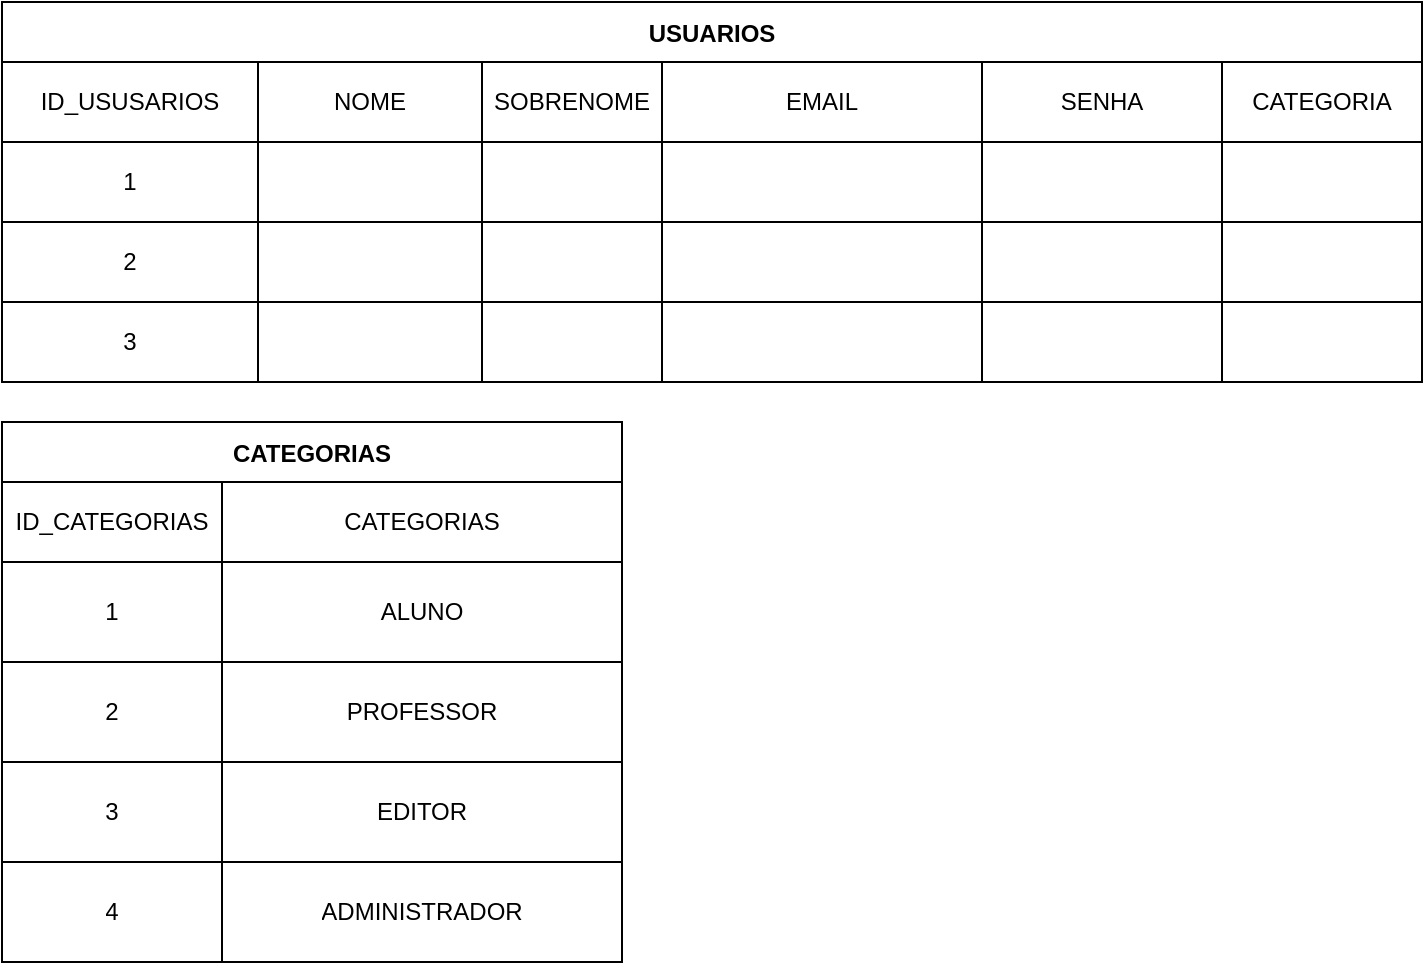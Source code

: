 <mxfile version="15.5.6" type="device"><diagram id="S76F3h9vIZMrt7ZCmirH" name="Page-1"><mxGraphModel dx="868" dy="442" grid="1" gridSize="10" guides="1" tooltips="1" connect="1" arrows="1" fold="1" page="1" pageScale="1" pageWidth="827" pageHeight="1169" math="0" shadow="0"><root><mxCell id="0"/><mxCell id="1" parent="0"/><mxCell id="-a7eWrtDAV1ArTxEYfs7-86" value="CATEGORIAS" style="shape=table;startSize=30;container=1;collapsible=0;childLayout=tableLayout;fontStyle=1;align=center;pointerEvents=1;" vertex="1" parent="1"><mxGeometry x="10" y="220" width="310" height="270" as="geometry"/></mxCell><mxCell id="-a7eWrtDAV1ArTxEYfs7-87" value="" style="shape=partialRectangle;html=1;whiteSpace=wrap;collapsible=0;dropTarget=0;pointerEvents=0;fillColor=none;top=0;left=0;bottom=0;right=0;points=[[0,0.5],[1,0.5]];portConstraint=eastwest;" vertex="1" parent="-a7eWrtDAV1ArTxEYfs7-86"><mxGeometry y="30" width="310" height="40" as="geometry"/></mxCell><mxCell id="-a7eWrtDAV1ArTxEYfs7-88" value="ID_CATEGORIAS" style="shape=partialRectangle;html=1;whiteSpace=wrap;connectable=0;fillColor=none;top=0;left=0;bottom=0;right=0;overflow=hidden;pointerEvents=1;" vertex="1" parent="-a7eWrtDAV1ArTxEYfs7-87"><mxGeometry width="110" height="40" as="geometry"><mxRectangle width="110" height="40" as="alternateBounds"/></mxGeometry></mxCell><mxCell id="-a7eWrtDAV1ArTxEYfs7-89" value="CATEGORIAS" style="shape=partialRectangle;html=1;whiteSpace=wrap;connectable=0;fillColor=none;top=0;left=0;bottom=0;right=0;overflow=hidden;pointerEvents=1;" vertex="1" parent="-a7eWrtDAV1ArTxEYfs7-87"><mxGeometry x="110" width="200" height="40" as="geometry"><mxRectangle width="200" height="40" as="alternateBounds"/></mxGeometry></mxCell><mxCell id="-a7eWrtDAV1ArTxEYfs7-91" value="" style="shape=partialRectangle;html=1;whiteSpace=wrap;collapsible=0;dropTarget=0;pointerEvents=0;fillColor=none;top=0;left=0;bottom=0;right=0;points=[[0,0.5],[1,0.5]];portConstraint=eastwest;" vertex="1" parent="-a7eWrtDAV1ArTxEYfs7-86"><mxGeometry y="70" width="310" height="50" as="geometry"/></mxCell><mxCell id="-a7eWrtDAV1ArTxEYfs7-92" value="1" style="shape=partialRectangle;html=1;whiteSpace=wrap;connectable=0;fillColor=none;top=0;left=0;bottom=0;right=0;overflow=hidden;pointerEvents=1;" vertex="1" parent="-a7eWrtDAV1ArTxEYfs7-91"><mxGeometry width="110" height="50" as="geometry"><mxRectangle width="110" height="50" as="alternateBounds"/></mxGeometry></mxCell><mxCell id="-a7eWrtDAV1ArTxEYfs7-93" value="ALUNO" style="shape=partialRectangle;html=1;whiteSpace=wrap;connectable=0;fillColor=none;top=0;left=0;bottom=0;right=0;overflow=hidden;pointerEvents=1;" vertex="1" parent="-a7eWrtDAV1ArTxEYfs7-91"><mxGeometry x="110" width="200" height="50" as="geometry"><mxRectangle width="200" height="50" as="alternateBounds"/></mxGeometry></mxCell><mxCell id="-a7eWrtDAV1ArTxEYfs7-116" style="shape=partialRectangle;html=1;whiteSpace=wrap;collapsible=0;dropTarget=0;pointerEvents=0;fillColor=none;top=0;left=0;bottom=0;right=0;points=[[0,0.5],[1,0.5]];portConstraint=eastwest;" vertex="1" parent="-a7eWrtDAV1ArTxEYfs7-86"><mxGeometry y="120" width="310" height="50" as="geometry"/></mxCell><mxCell id="-a7eWrtDAV1ArTxEYfs7-117" value="2" style="shape=partialRectangle;html=1;whiteSpace=wrap;connectable=0;fillColor=none;top=0;left=0;bottom=0;right=0;overflow=hidden;pointerEvents=1;" vertex="1" parent="-a7eWrtDAV1ArTxEYfs7-116"><mxGeometry width="110" height="50" as="geometry"><mxRectangle width="110" height="50" as="alternateBounds"/></mxGeometry></mxCell><mxCell id="-a7eWrtDAV1ArTxEYfs7-118" value="PROFESSOR" style="shape=partialRectangle;html=1;whiteSpace=wrap;connectable=0;fillColor=none;top=0;left=0;bottom=0;right=0;overflow=hidden;pointerEvents=1;" vertex="1" parent="-a7eWrtDAV1ArTxEYfs7-116"><mxGeometry x="110" width="200" height="50" as="geometry"><mxRectangle width="200" height="50" as="alternateBounds"/></mxGeometry></mxCell><mxCell id="-a7eWrtDAV1ArTxEYfs7-119" style="shape=partialRectangle;html=1;whiteSpace=wrap;collapsible=0;dropTarget=0;pointerEvents=0;fillColor=none;top=0;left=0;bottom=0;right=0;points=[[0,0.5],[1,0.5]];portConstraint=eastwest;" vertex="1" parent="-a7eWrtDAV1ArTxEYfs7-86"><mxGeometry y="170" width="310" height="50" as="geometry"/></mxCell><mxCell id="-a7eWrtDAV1ArTxEYfs7-120" value="3" style="shape=partialRectangle;html=1;whiteSpace=wrap;connectable=0;fillColor=none;top=0;left=0;bottom=0;right=0;overflow=hidden;pointerEvents=1;" vertex="1" parent="-a7eWrtDAV1ArTxEYfs7-119"><mxGeometry width="110" height="50" as="geometry"><mxRectangle width="110" height="50" as="alternateBounds"/></mxGeometry></mxCell><mxCell id="-a7eWrtDAV1ArTxEYfs7-121" value="EDITOR" style="shape=partialRectangle;html=1;whiteSpace=wrap;connectable=0;fillColor=none;top=0;left=0;bottom=0;right=0;overflow=hidden;pointerEvents=1;" vertex="1" parent="-a7eWrtDAV1ArTxEYfs7-119"><mxGeometry x="110" width="200" height="50" as="geometry"><mxRectangle width="200" height="50" as="alternateBounds"/></mxGeometry></mxCell><mxCell id="-a7eWrtDAV1ArTxEYfs7-122" style="shape=partialRectangle;html=1;whiteSpace=wrap;collapsible=0;dropTarget=0;pointerEvents=0;fillColor=none;top=0;left=0;bottom=0;right=0;points=[[0,0.5],[1,0.5]];portConstraint=eastwest;" vertex="1" parent="-a7eWrtDAV1ArTxEYfs7-86"><mxGeometry y="220" width="310" height="50" as="geometry"/></mxCell><mxCell id="-a7eWrtDAV1ArTxEYfs7-123" value="4" style="shape=partialRectangle;html=1;whiteSpace=wrap;connectable=0;fillColor=none;top=0;left=0;bottom=0;right=0;overflow=hidden;pointerEvents=1;" vertex="1" parent="-a7eWrtDAV1ArTxEYfs7-122"><mxGeometry width="110" height="50" as="geometry"><mxRectangle width="110" height="50" as="alternateBounds"/></mxGeometry></mxCell><mxCell id="-a7eWrtDAV1ArTxEYfs7-124" value="ADMINISTRADOR" style="shape=partialRectangle;html=1;whiteSpace=wrap;connectable=0;fillColor=none;top=0;left=0;bottom=0;right=0;overflow=hidden;pointerEvents=1;" vertex="1" parent="-a7eWrtDAV1ArTxEYfs7-122"><mxGeometry x="110" width="200" height="50" as="geometry"><mxRectangle width="200" height="50" as="alternateBounds"/></mxGeometry></mxCell><mxCell id="-a7eWrtDAV1ArTxEYfs7-18" value="USUARIOS" style="shape=table;startSize=30;container=1;collapsible=0;childLayout=tableLayout;fontStyle=1;align=center;pointerEvents=1;" vertex="1" parent="1"><mxGeometry x="10" y="10" width="710" height="190" as="geometry"/></mxCell><mxCell id="-a7eWrtDAV1ArTxEYfs7-19" value="" style="shape=partialRectangle;html=1;whiteSpace=wrap;collapsible=0;dropTarget=0;pointerEvents=0;fillColor=none;top=0;left=0;bottom=0;right=0;points=[[0,0.5],[1,0.5]];portConstraint=eastwest;" vertex="1" parent="-a7eWrtDAV1ArTxEYfs7-18"><mxGeometry y="30" width="710" height="40" as="geometry"/></mxCell><mxCell id="-a7eWrtDAV1ArTxEYfs7-20" value="ID_USUSARIOS" style="shape=partialRectangle;html=1;whiteSpace=wrap;connectable=0;fillColor=none;top=0;left=0;bottom=0;right=0;overflow=hidden;pointerEvents=1;" vertex="1" parent="-a7eWrtDAV1ArTxEYfs7-19"><mxGeometry width="128" height="40" as="geometry"><mxRectangle width="128" height="40" as="alternateBounds"/></mxGeometry></mxCell><mxCell id="-a7eWrtDAV1ArTxEYfs7-21" value="NOME" style="shape=partialRectangle;html=1;whiteSpace=wrap;connectable=0;fillColor=none;top=0;left=0;bottom=0;right=0;overflow=hidden;pointerEvents=1;" vertex="1" parent="-a7eWrtDAV1ArTxEYfs7-19"><mxGeometry x="128" width="112" height="40" as="geometry"><mxRectangle width="112" height="40" as="alternateBounds"/></mxGeometry></mxCell><mxCell id="-a7eWrtDAV1ArTxEYfs7-22" value="SOBRENOME" style="shape=partialRectangle;html=1;whiteSpace=wrap;connectable=0;fillColor=none;top=0;left=0;bottom=0;right=0;overflow=hidden;pointerEvents=1;" vertex="1" parent="-a7eWrtDAV1ArTxEYfs7-19"><mxGeometry x="240" width="90" height="40" as="geometry"><mxRectangle width="90" height="40" as="alternateBounds"/></mxGeometry></mxCell><mxCell id="-a7eWrtDAV1ArTxEYfs7-70" value="EMAIL" style="shape=partialRectangle;html=1;whiteSpace=wrap;connectable=0;fillColor=none;top=0;left=0;bottom=0;right=0;overflow=hidden;pointerEvents=1;" vertex="1" parent="-a7eWrtDAV1ArTxEYfs7-19"><mxGeometry x="330" width="160" height="40" as="geometry"><mxRectangle width="160" height="40" as="alternateBounds"/></mxGeometry></mxCell><mxCell id="-a7eWrtDAV1ArTxEYfs7-73" value="SENHA" style="shape=partialRectangle;html=1;whiteSpace=wrap;connectable=0;fillColor=none;top=0;left=0;bottom=0;right=0;overflow=hidden;pointerEvents=1;" vertex="1" parent="-a7eWrtDAV1ArTxEYfs7-19"><mxGeometry x="490" width="120" height="40" as="geometry"><mxRectangle width="120" height="40" as="alternateBounds"/></mxGeometry></mxCell><mxCell id="-a7eWrtDAV1ArTxEYfs7-76" value="CATEGORIA" style="shape=partialRectangle;html=1;whiteSpace=wrap;connectable=0;fillColor=none;top=0;left=0;bottom=0;right=0;overflow=hidden;pointerEvents=1;" vertex="1" parent="-a7eWrtDAV1ArTxEYfs7-19"><mxGeometry x="610" width="100" height="40" as="geometry"><mxRectangle width="100" height="40" as="alternateBounds"/></mxGeometry></mxCell><mxCell id="-a7eWrtDAV1ArTxEYfs7-23" value="" style="shape=partialRectangle;html=1;whiteSpace=wrap;collapsible=0;dropTarget=0;pointerEvents=0;fillColor=none;top=0;left=0;bottom=0;right=0;points=[[0,0.5],[1,0.5]];portConstraint=eastwest;" vertex="1" parent="-a7eWrtDAV1ArTxEYfs7-18"><mxGeometry y="70" width="710" height="40" as="geometry"/></mxCell><mxCell id="-a7eWrtDAV1ArTxEYfs7-24" value="1" style="shape=partialRectangle;html=1;whiteSpace=wrap;connectable=0;fillColor=none;top=0;left=0;bottom=0;right=0;overflow=hidden;pointerEvents=1;" vertex="1" parent="-a7eWrtDAV1ArTxEYfs7-23"><mxGeometry width="128" height="40" as="geometry"><mxRectangle width="128" height="40" as="alternateBounds"/></mxGeometry></mxCell><mxCell id="-a7eWrtDAV1ArTxEYfs7-25" value="" style="shape=partialRectangle;html=1;whiteSpace=wrap;connectable=0;fillColor=none;top=0;left=0;bottom=0;right=0;overflow=hidden;pointerEvents=1;" vertex="1" parent="-a7eWrtDAV1ArTxEYfs7-23"><mxGeometry x="128" width="112" height="40" as="geometry"><mxRectangle width="112" height="40" as="alternateBounds"/></mxGeometry></mxCell><mxCell id="-a7eWrtDAV1ArTxEYfs7-26" value="" style="shape=partialRectangle;html=1;whiteSpace=wrap;connectable=0;fillColor=none;top=0;left=0;bottom=0;right=0;overflow=hidden;pointerEvents=1;" vertex="1" parent="-a7eWrtDAV1ArTxEYfs7-23"><mxGeometry x="240" width="90" height="40" as="geometry"><mxRectangle width="90" height="40" as="alternateBounds"/></mxGeometry></mxCell><mxCell id="-a7eWrtDAV1ArTxEYfs7-71" style="shape=partialRectangle;html=1;whiteSpace=wrap;connectable=0;fillColor=none;top=0;left=0;bottom=0;right=0;overflow=hidden;pointerEvents=1;" vertex="1" parent="-a7eWrtDAV1ArTxEYfs7-23"><mxGeometry x="330" width="160" height="40" as="geometry"><mxRectangle width="160" height="40" as="alternateBounds"/></mxGeometry></mxCell><mxCell id="-a7eWrtDAV1ArTxEYfs7-74" style="shape=partialRectangle;html=1;whiteSpace=wrap;connectable=0;fillColor=none;top=0;left=0;bottom=0;right=0;overflow=hidden;pointerEvents=1;" vertex="1" parent="-a7eWrtDAV1ArTxEYfs7-23"><mxGeometry x="490" width="120" height="40" as="geometry"><mxRectangle width="120" height="40" as="alternateBounds"/></mxGeometry></mxCell><mxCell id="-a7eWrtDAV1ArTxEYfs7-77" style="shape=partialRectangle;html=1;whiteSpace=wrap;connectable=0;fillColor=none;top=0;left=0;bottom=0;right=0;overflow=hidden;pointerEvents=1;" vertex="1" parent="-a7eWrtDAV1ArTxEYfs7-23"><mxGeometry x="610" width="100" height="40" as="geometry"><mxRectangle width="100" height="40" as="alternateBounds"/></mxGeometry></mxCell><mxCell id="-a7eWrtDAV1ArTxEYfs7-27" value="" style="shape=partialRectangle;html=1;whiteSpace=wrap;collapsible=0;dropTarget=0;pointerEvents=0;fillColor=none;top=0;left=0;bottom=0;right=0;points=[[0,0.5],[1,0.5]];portConstraint=eastwest;" vertex="1" parent="-a7eWrtDAV1ArTxEYfs7-18"><mxGeometry y="110" width="710" height="40" as="geometry"/></mxCell><mxCell id="-a7eWrtDAV1ArTxEYfs7-28" value="2" style="shape=partialRectangle;html=1;whiteSpace=wrap;connectable=0;fillColor=none;top=0;left=0;bottom=0;right=0;overflow=hidden;pointerEvents=1;" vertex="1" parent="-a7eWrtDAV1ArTxEYfs7-27"><mxGeometry width="128" height="40" as="geometry"><mxRectangle width="128" height="40" as="alternateBounds"/></mxGeometry></mxCell><mxCell id="-a7eWrtDAV1ArTxEYfs7-29" value="" style="shape=partialRectangle;html=1;whiteSpace=wrap;connectable=0;fillColor=none;top=0;left=0;bottom=0;right=0;overflow=hidden;pointerEvents=1;" vertex="1" parent="-a7eWrtDAV1ArTxEYfs7-27"><mxGeometry x="128" width="112" height="40" as="geometry"><mxRectangle width="112" height="40" as="alternateBounds"/></mxGeometry></mxCell><mxCell id="-a7eWrtDAV1ArTxEYfs7-30" value="" style="shape=partialRectangle;html=1;whiteSpace=wrap;connectable=0;fillColor=none;top=0;left=0;bottom=0;right=0;overflow=hidden;pointerEvents=1;" vertex="1" parent="-a7eWrtDAV1ArTxEYfs7-27"><mxGeometry x="240" width="90" height="40" as="geometry"><mxRectangle width="90" height="40" as="alternateBounds"/></mxGeometry></mxCell><mxCell id="-a7eWrtDAV1ArTxEYfs7-72" style="shape=partialRectangle;html=1;whiteSpace=wrap;connectable=0;fillColor=none;top=0;left=0;bottom=0;right=0;overflow=hidden;pointerEvents=1;" vertex="1" parent="-a7eWrtDAV1ArTxEYfs7-27"><mxGeometry x="330" width="160" height="40" as="geometry"><mxRectangle width="160" height="40" as="alternateBounds"/></mxGeometry></mxCell><mxCell id="-a7eWrtDAV1ArTxEYfs7-75" style="shape=partialRectangle;html=1;whiteSpace=wrap;connectable=0;fillColor=none;top=0;left=0;bottom=0;right=0;overflow=hidden;pointerEvents=1;" vertex="1" parent="-a7eWrtDAV1ArTxEYfs7-27"><mxGeometry x="490" width="120" height="40" as="geometry"><mxRectangle width="120" height="40" as="alternateBounds"/></mxGeometry></mxCell><mxCell id="-a7eWrtDAV1ArTxEYfs7-78" style="shape=partialRectangle;html=1;whiteSpace=wrap;connectable=0;fillColor=none;top=0;left=0;bottom=0;right=0;overflow=hidden;pointerEvents=1;" vertex="1" parent="-a7eWrtDAV1ArTxEYfs7-27"><mxGeometry x="610" width="100" height="40" as="geometry"><mxRectangle width="100" height="40" as="alternateBounds"/></mxGeometry></mxCell><mxCell id="-a7eWrtDAV1ArTxEYfs7-79" style="shape=partialRectangle;html=1;whiteSpace=wrap;collapsible=0;dropTarget=0;pointerEvents=0;fillColor=none;top=0;left=0;bottom=0;right=0;points=[[0,0.5],[1,0.5]];portConstraint=eastwest;" vertex="1" parent="-a7eWrtDAV1ArTxEYfs7-18"><mxGeometry y="150" width="710" height="40" as="geometry"/></mxCell><mxCell id="-a7eWrtDAV1ArTxEYfs7-80" value="3" style="shape=partialRectangle;html=1;whiteSpace=wrap;connectable=0;fillColor=none;top=0;left=0;bottom=0;right=0;overflow=hidden;pointerEvents=1;" vertex="1" parent="-a7eWrtDAV1ArTxEYfs7-79"><mxGeometry width="128" height="40" as="geometry"><mxRectangle width="128" height="40" as="alternateBounds"/></mxGeometry></mxCell><mxCell id="-a7eWrtDAV1ArTxEYfs7-81" style="shape=partialRectangle;html=1;whiteSpace=wrap;connectable=0;fillColor=none;top=0;left=0;bottom=0;right=0;overflow=hidden;pointerEvents=1;" vertex="1" parent="-a7eWrtDAV1ArTxEYfs7-79"><mxGeometry x="128" width="112" height="40" as="geometry"><mxRectangle width="112" height="40" as="alternateBounds"/></mxGeometry></mxCell><mxCell id="-a7eWrtDAV1ArTxEYfs7-82" style="shape=partialRectangle;html=1;whiteSpace=wrap;connectable=0;fillColor=none;top=0;left=0;bottom=0;right=0;overflow=hidden;pointerEvents=1;" vertex="1" parent="-a7eWrtDAV1ArTxEYfs7-79"><mxGeometry x="240" width="90" height="40" as="geometry"><mxRectangle width="90" height="40" as="alternateBounds"/></mxGeometry></mxCell><mxCell id="-a7eWrtDAV1ArTxEYfs7-83" style="shape=partialRectangle;html=1;whiteSpace=wrap;connectable=0;fillColor=none;top=0;left=0;bottom=0;right=0;overflow=hidden;pointerEvents=1;" vertex="1" parent="-a7eWrtDAV1ArTxEYfs7-79"><mxGeometry x="330" width="160" height="40" as="geometry"><mxRectangle width="160" height="40" as="alternateBounds"/></mxGeometry></mxCell><mxCell id="-a7eWrtDAV1ArTxEYfs7-84" style="shape=partialRectangle;html=1;whiteSpace=wrap;connectable=0;fillColor=none;top=0;left=0;bottom=0;right=0;overflow=hidden;pointerEvents=1;" vertex="1" parent="-a7eWrtDAV1ArTxEYfs7-79"><mxGeometry x="490" width="120" height="40" as="geometry"><mxRectangle width="120" height="40" as="alternateBounds"/></mxGeometry></mxCell><mxCell id="-a7eWrtDAV1ArTxEYfs7-85" style="shape=partialRectangle;html=1;whiteSpace=wrap;connectable=0;fillColor=none;top=0;left=0;bottom=0;right=0;overflow=hidden;pointerEvents=1;" vertex="1" parent="-a7eWrtDAV1ArTxEYfs7-79"><mxGeometry x="610" width="100" height="40" as="geometry"><mxRectangle width="100" height="40" as="alternateBounds"/></mxGeometry></mxCell></root></mxGraphModel></diagram></mxfile>
